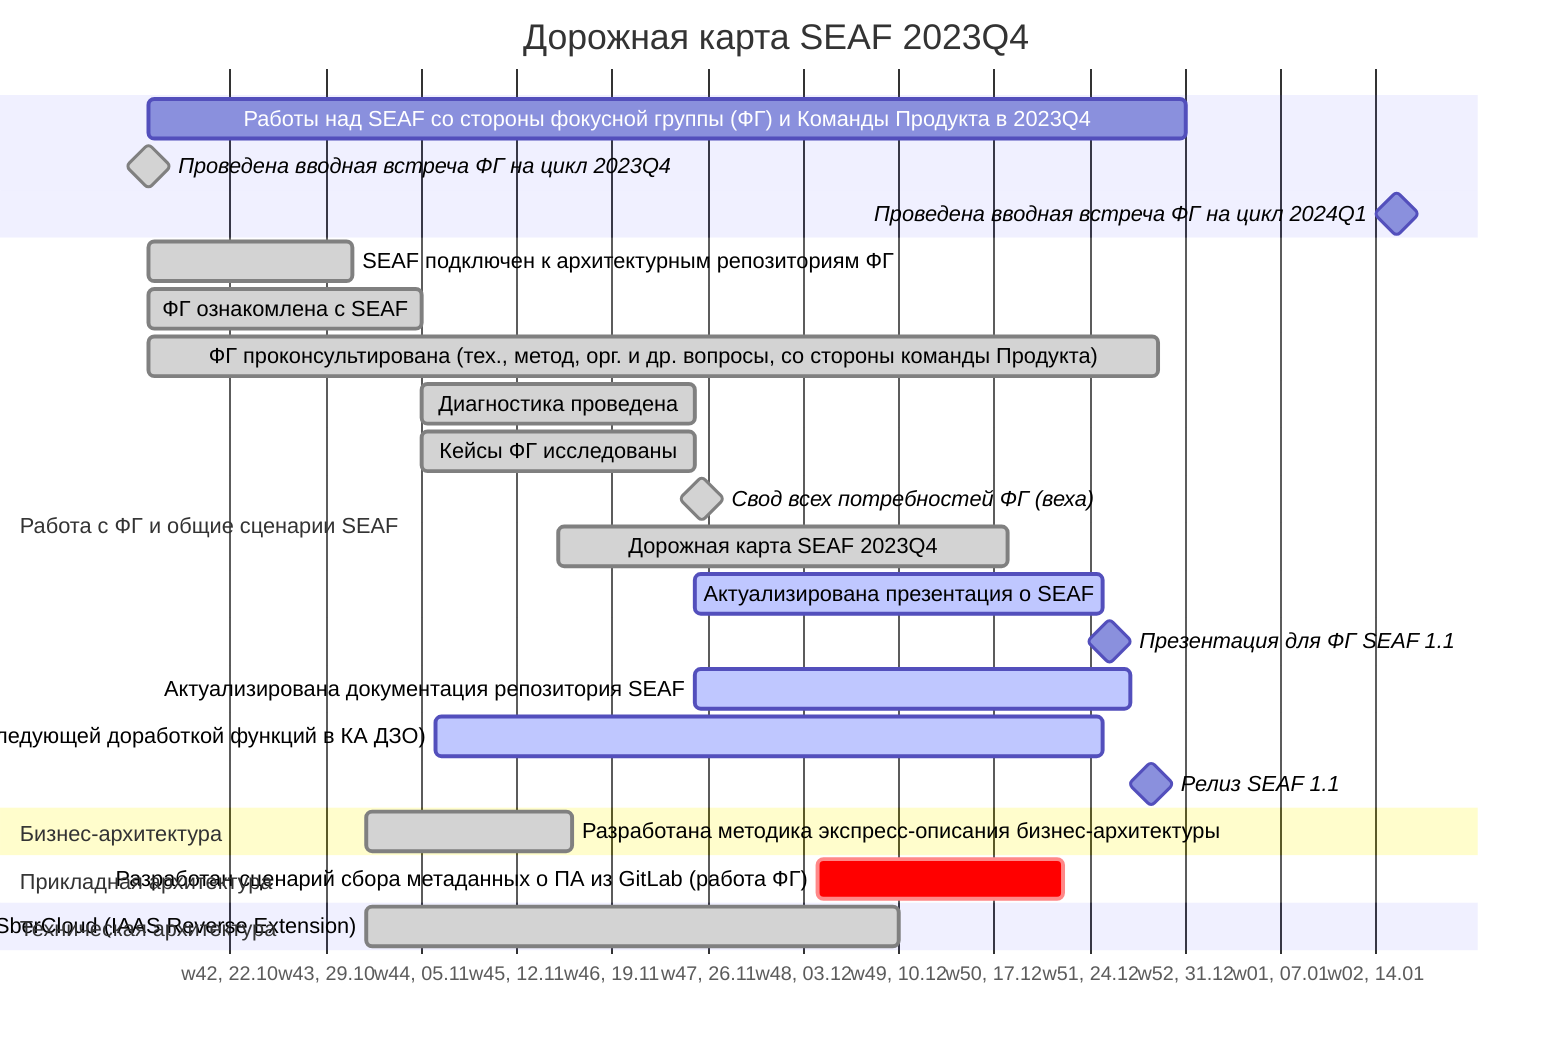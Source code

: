 gantt
    dateFormat  YY-MM-DD
    axisFormat w%W, %d.%m
    title       Дорожная карта SEAF 2023Q4
%%    excludes    weekends
%%    axisFormat %m-%d
        Работы над SEAF со стороны фокусной группы (ФГ) и Команды Продукта в 2023Q4 : 23-10-16, 23-12-31
        Проведена вводная встреча ФГ на цикл 2023Q4 : milestone, done, cickoff, 23-10-16, 23-10-16
        Проведена вводная встреча ФГ на цикл 2024Q1: milestone, 24-01-15, 1d
    section Работа с ФГ и общие сценарии SEAF
        SEAF подключен к архитектурным репозиториям ФГ: done, Deployment, 23-10-16, 15d
        ФГ ознакомлена с SEAF: done, connectSEAF, 23-10-16, 20d
        ФГ проконсультирована (тех., метод, орг. и др. вопросы, со стороны команды Продукта): done, 23-10-16, 23-12-29
        Диагностика проведена: done, diagnostics, after connectSEAF, 20d
        Кейсы ФГ исследованы: done, DZO_cases_invest, after connectSEAF, 20d
        Свод всех потребностей ФГ (веха): milestone, done, after diagnostics, 1d
        Дорожная карта SEAF 2023Q4: done, 23-11-15, 23-12-18
        Актуализирована презентация о SEAF: active, after DZO_cases_invest, 23-12-25
        Презентация для ФГ SEAF 1.1 : milestone, SEAF1_1, 23-12-25, 1d
        Актуализирована документация репозитория SEAF : active, after DZO_cases_invest, 23-12-27
        Доработан репозиторий SEAF с целью получения КА ДЗО (с последующей доработкой функций в КА ДЗО): active, kadzo, 23-11-06, 23-12-25
        Релиз SEAF 1.1 : milestone, SEAF1_1, 23-12-28, 1d
        %% Чек-лист SEAF 1.1: active, after after DZO_cases_invest, 23-12-08
    section Бизнес-архитектура
        Разработана методика экспресс-описания бизнес-архитектуры: done, BA_express, 23-11-01, 15d
%%      Описание НМД и ЛНА (требований): BA_express, after BA_express, 7d
    section Прикладная архитектура
        Разработан сценарий сбора метаданных о ПА из GitLab (работа ФГ): crit, 23-12-04,  23-12-22
    section Техническая архитектура
        Применен сценарий реверса технической архитектуры из SberCloud (IAAS Reverse Extension) : done, IAAS_reverse_Cloud, 23-11-01, 23-12-10




    %%
    %%        section Архитектура приложений
    %%            Вводная встреча фокусной группы            :done,    des1, 2014-01-06,2014-01-08
    %%            Active task               :active,  des2, 2014-01-09, 3d
    %%            Future task               :         des3, after des2, 5d
    %%            Future task2              :         des4, after des3, 5d
    %%
    %%
    %%        section Critical tasks
    %%            Completed task in the critical line :crit, done, 2014-01-06,24h
    %%            Implement parser and jison          :crit, done, after des1, 2d
    %%            Create tests for parser             :crit, active, 3d
    %%            Future task in critical line        :crit, 5d
    %%            Create tests for renderer           :2d
    %%            Add to mermaid                      :1d
    %%            Functionality added                 :milestone, 2014-01-25, 0d
    %%
    %%        section Documentation
    %%            Describe gantt syntax               :active, a1, after des1, 3d
    %%            Add gantt diagram to demo page      :after a1  , 20h
    %%            Add another diagram to demo page    :doc1, after a1  , 48h
    %%
    %%        section Last section
    %%            Describe gantt syntax               :after doc1, 3d
    %%            Add gantt diagram to demo page      :20h
%%            Add another diagram to demo page    :48h
